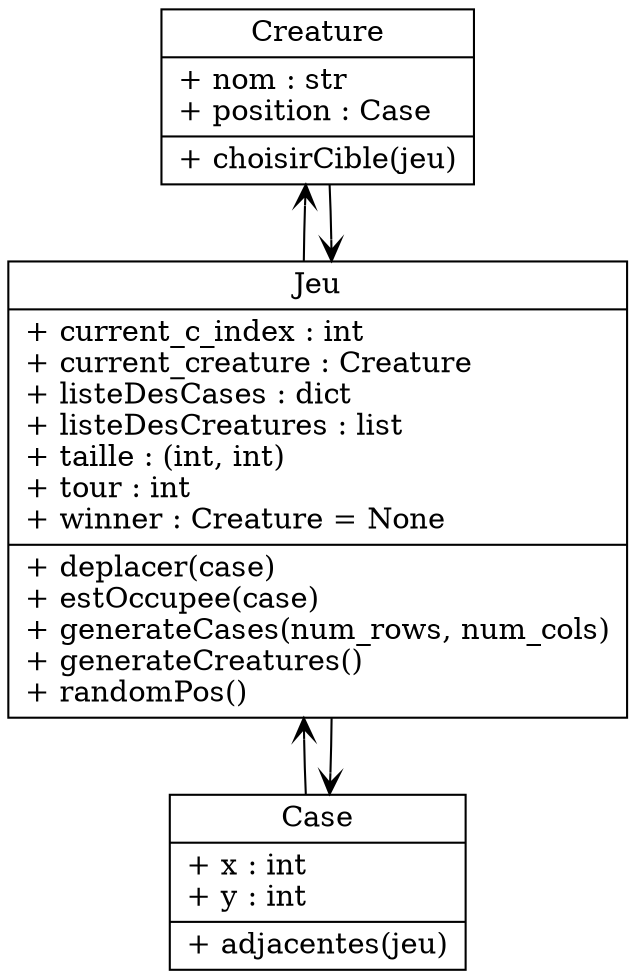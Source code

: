 digraph "classes" {
charset="utf-8"
rankdir=BT
"0" [label="{Case|+ x : int\l+ y :  int\l|+ adjacentes(jeu)\l}", shape="record"];
"1" [label="{Creature|+ nom : str\l+ position : Case\l|+ choisirCible(jeu)\l}", shape="record"];
"2" [label="{Jeu|+ current_c_index : int\l+ current_creature : Creature\l+ listeDesCases : dict\l+ listeDesCreatures : list\l+ taille : (int, int)\l+ tour : int\l+ winner : Creature = None\l|+ deplacer(case)\l+ estOccupee(case)\l+ generateCases(num_rows, num_cols)\l+ generateCreatures()\l+ randomPos()\l}", shape="record"];
"0" -> "2" [arrowhead="open", arrowtail="none"];
"1" -> "2" [arrowhead="open", arrowtail="none"];
"2" -> "0" [arrowhead="open", arrowtail="none"];
"2" -> "1" [arrowhead="open", arrowtail="none"];}
